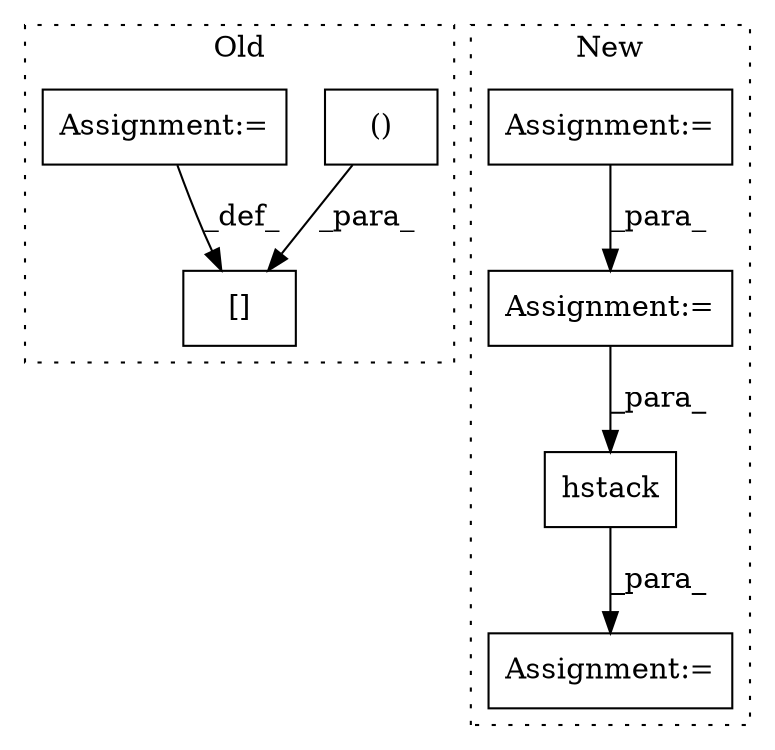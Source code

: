 digraph G {
subgraph cluster0 {
1 [label="()" a="106" s="3944" l="60" shape="box"];
5 [label="[]" a="2" s="3920,4004" l="24,2" shape="box"];
6 [label="Assignment:=" a="7" s="4006" l="1" shape="box"];
label = "Old";
style="dotted";
}
subgraph cluster1 {
2 [label="hstack" a="32" s="4272,4332" l="14,2" shape="box"];
3 [label="Assignment:=" a="7" s="4526" l="1" shape="box"];
4 [label="Assignment:=" a="7" s="3957" l="1" shape="box"];
7 [label="Assignment:=" a="7" s="3860" l="1" shape="box"];
label = "New";
style="dotted";
}
1 -> 5 [label="_para_"];
2 -> 3 [label="_para_"];
4 -> 2 [label="_para_"];
6 -> 5 [label="_def_"];
7 -> 4 [label="_para_"];
}